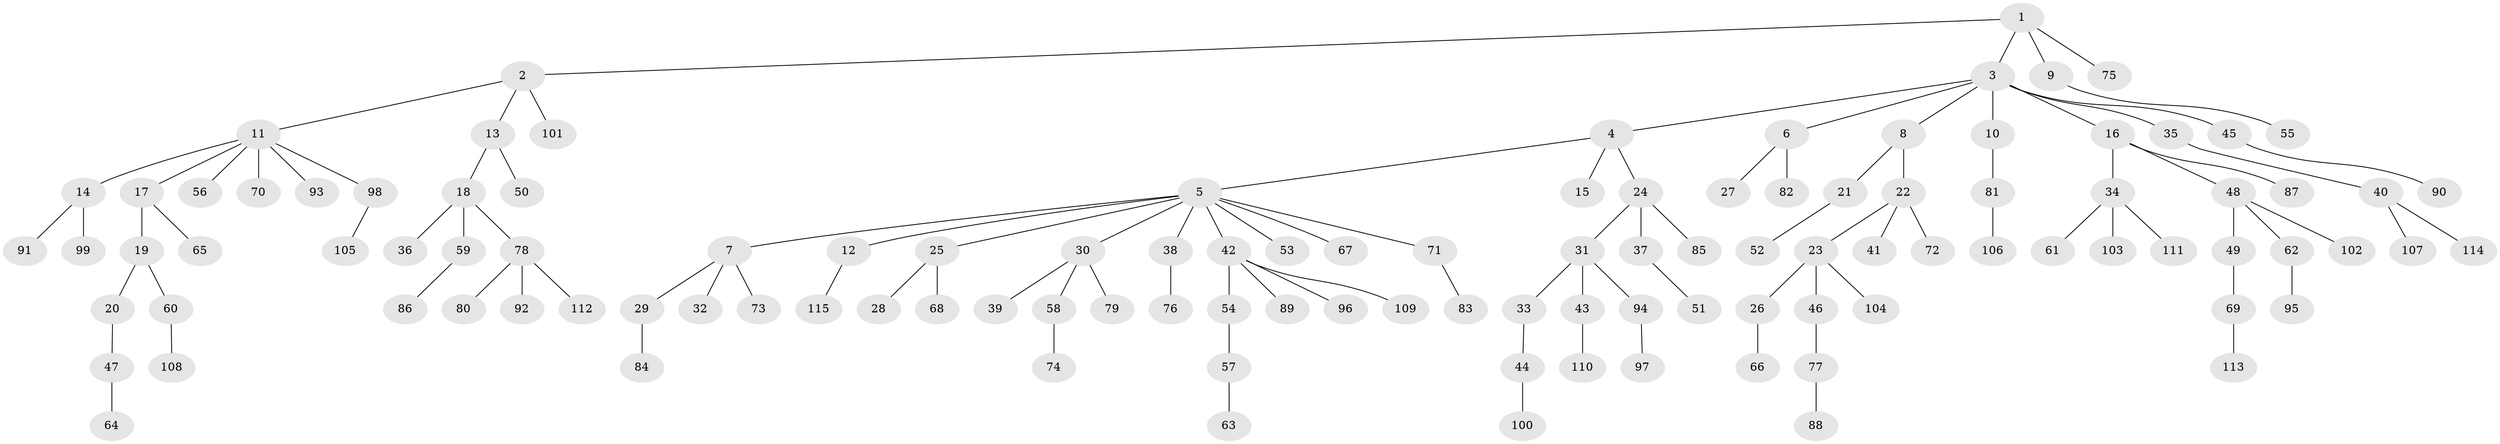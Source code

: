 // Generated by graph-tools (version 1.1) at 2025/11/02/27/25 16:11:25]
// undirected, 115 vertices, 114 edges
graph export_dot {
graph [start="1"]
  node [color=gray90,style=filled];
  1;
  2;
  3;
  4;
  5;
  6;
  7;
  8;
  9;
  10;
  11;
  12;
  13;
  14;
  15;
  16;
  17;
  18;
  19;
  20;
  21;
  22;
  23;
  24;
  25;
  26;
  27;
  28;
  29;
  30;
  31;
  32;
  33;
  34;
  35;
  36;
  37;
  38;
  39;
  40;
  41;
  42;
  43;
  44;
  45;
  46;
  47;
  48;
  49;
  50;
  51;
  52;
  53;
  54;
  55;
  56;
  57;
  58;
  59;
  60;
  61;
  62;
  63;
  64;
  65;
  66;
  67;
  68;
  69;
  70;
  71;
  72;
  73;
  74;
  75;
  76;
  77;
  78;
  79;
  80;
  81;
  82;
  83;
  84;
  85;
  86;
  87;
  88;
  89;
  90;
  91;
  92;
  93;
  94;
  95;
  96;
  97;
  98;
  99;
  100;
  101;
  102;
  103;
  104;
  105;
  106;
  107;
  108;
  109;
  110;
  111;
  112;
  113;
  114;
  115;
  1 -- 2;
  1 -- 3;
  1 -- 9;
  1 -- 75;
  2 -- 11;
  2 -- 13;
  2 -- 101;
  3 -- 4;
  3 -- 6;
  3 -- 8;
  3 -- 10;
  3 -- 16;
  3 -- 35;
  3 -- 45;
  4 -- 5;
  4 -- 15;
  4 -- 24;
  5 -- 7;
  5 -- 12;
  5 -- 25;
  5 -- 30;
  5 -- 38;
  5 -- 42;
  5 -- 53;
  5 -- 67;
  5 -- 71;
  6 -- 27;
  6 -- 82;
  7 -- 29;
  7 -- 32;
  7 -- 73;
  8 -- 21;
  8 -- 22;
  9 -- 55;
  10 -- 81;
  11 -- 14;
  11 -- 17;
  11 -- 56;
  11 -- 70;
  11 -- 93;
  11 -- 98;
  12 -- 115;
  13 -- 18;
  13 -- 50;
  14 -- 91;
  14 -- 99;
  16 -- 34;
  16 -- 48;
  16 -- 87;
  17 -- 19;
  17 -- 65;
  18 -- 36;
  18 -- 59;
  18 -- 78;
  19 -- 20;
  19 -- 60;
  20 -- 47;
  21 -- 52;
  22 -- 23;
  22 -- 41;
  22 -- 72;
  23 -- 26;
  23 -- 46;
  23 -- 104;
  24 -- 31;
  24 -- 37;
  24 -- 85;
  25 -- 28;
  25 -- 68;
  26 -- 66;
  29 -- 84;
  30 -- 39;
  30 -- 58;
  30 -- 79;
  31 -- 33;
  31 -- 43;
  31 -- 94;
  33 -- 44;
  34 -- 61;
  34 -- 103;
  34 -- 111;
  35 -- 40;
  37 -- 51;
  38 -- 76;
  40 -- 107;
  40 -- 114;
  42 -- 54;
  42 -- 89;
  42 -- 96;
  42 -- 109;
  43 -- 110;
  44 -- 100;
  45 -- 90;
  46 -- 77;
  47 -- 64;
  48 -- 49;
  48 -- 62;
  48 -- 102;
  49 -- 69;
  54 -- 57;
  57 -- 63;
  58 -- 74;
  59 -- 86;
  60 -- 108;
  62 -- 95;
  69 -- 113;
  71 -- 83;
  77 -- 88;
  78 -- 80;
  78 -- 92;
  78 -- 112;
  81 -- 106;
  94 -- 97;
  98 -- 105;
}
